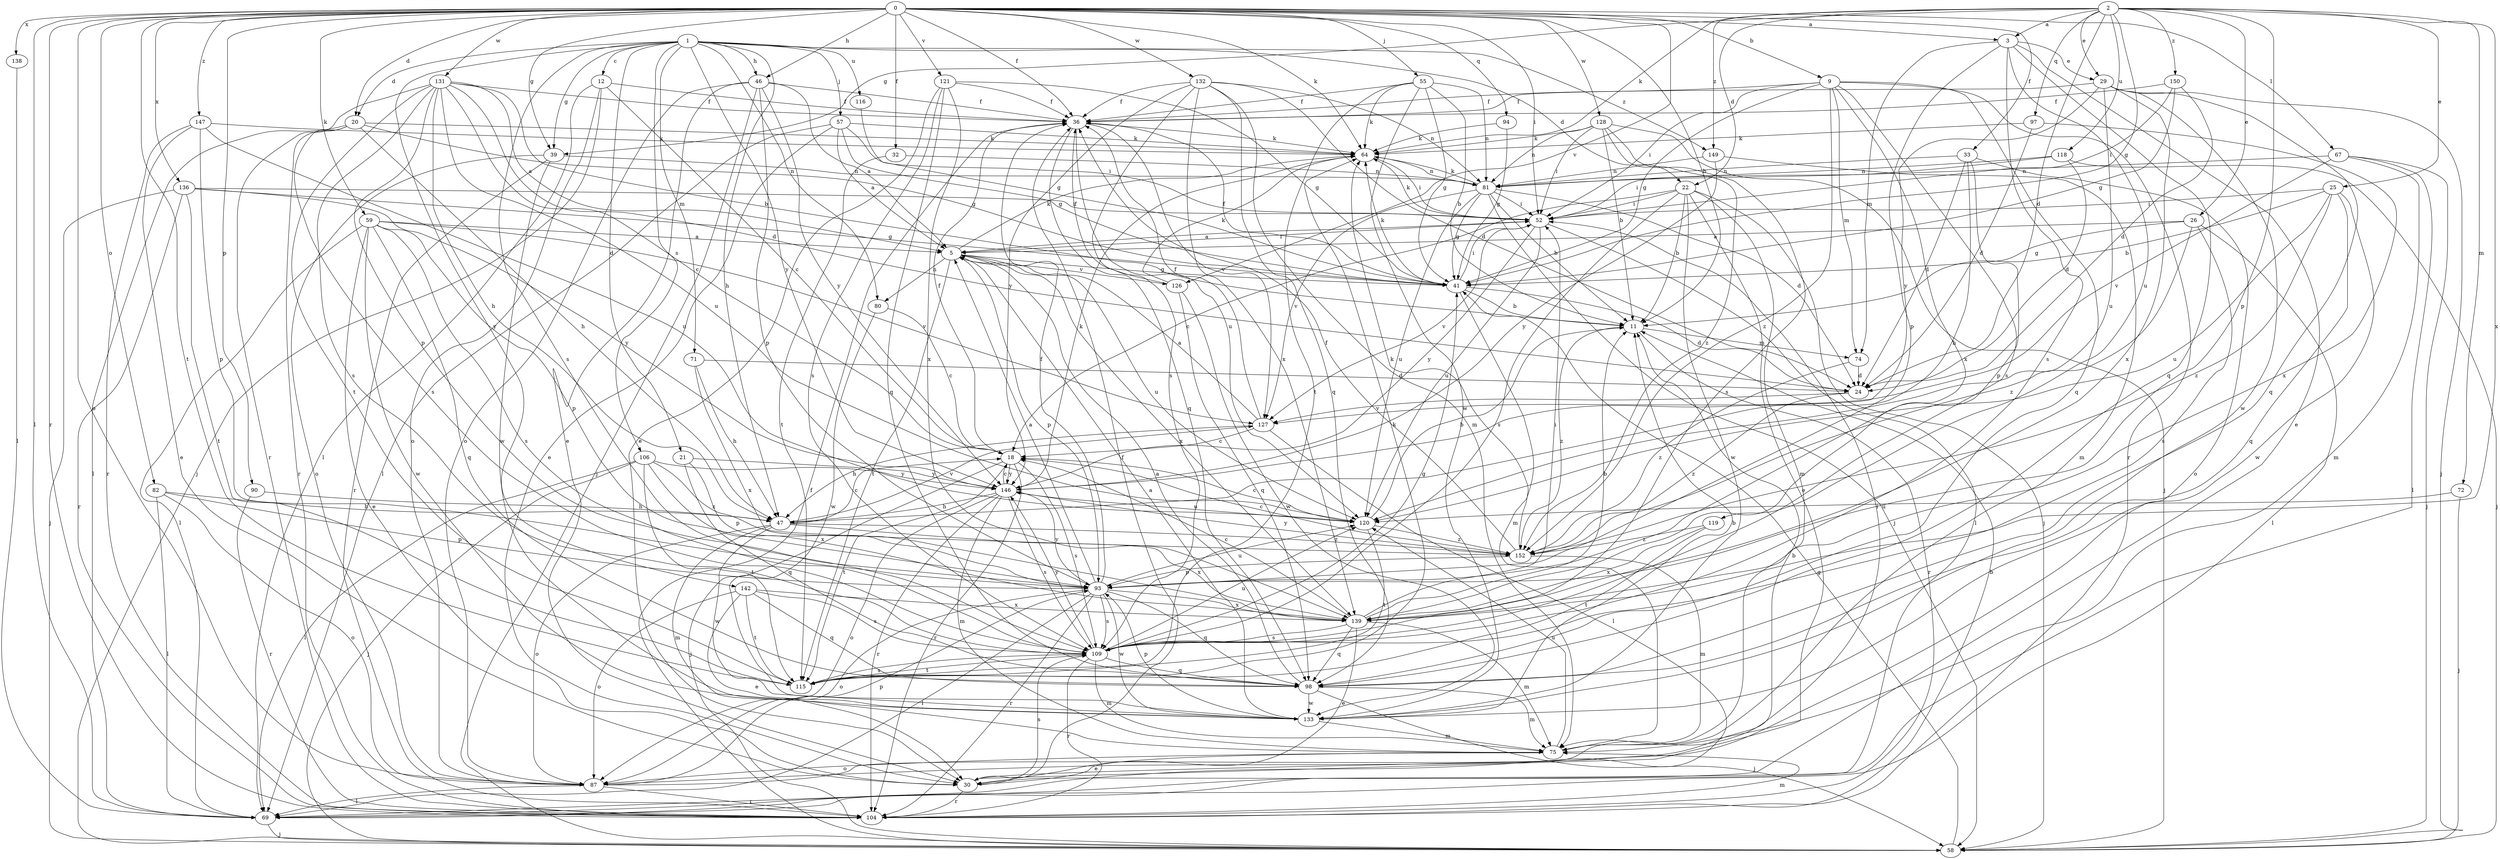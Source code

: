 strict digraph  {
0;
1;
2;
3;
5;
9;
11;
12;
18;
20;
21;
22;
24;
25;
26;
29;
30;
32;
33;
36;
39;
41;
46;
47;
52;
55;
57;
58;
59;
64;
67;
69;
71;
72;
74;
75;
80;
81;
82;
87;
90;
93;
94;
97;
98;
104;
106;
109;
115;
116;
118;
119;
120;
121;
126;
127;
128;
131;
132;
133;
136;
138;
139;
142;
146;
147;
149;
150;
152;
0 -> 3  [label=a];
0 -> 9  [label=b];
0 -> 11  [label=b];
0 -> 20  [label=d];
0 -> 32  [label=f];
0 -> 33  [label=f];
0 -> 36  [label=f];
0 -> 39  [label=g];
0 -> 46  [label=h];
0 -> 52  [label=i];
0 -> 55  [label=j];
0 -> 59  [label=k];
0 -> 64  [label=k];
0 -> 67  [label=l];
0 -> 69  [label=l];
0 -> 82  [label=o];
0 -> 87  [label=o];
0 -> 90  [label=p];
0 -> 94  [label=q];
0 -> 104  [label=r];
0 -> 115  [label=t];
0 -> 121  [label=v];
0 -> 126  [label=v];
0 -> 128  [label=w];
0 -> 131  [label=w];
0 -> 132  [label=w];
0 -> 136  [label=x];
0 -> 138  [label=x];
0 -> 147  [label=z];
1 -> 12  [label=c];
1 -> 20  [label=d];
1 -> 21  [label=d];
1 -> 22  [label=d];
1 -> 39  [label=g];
1 -> 46  [label=h];
1 -> 47  [label=h];
1 -> 57  [label=j];
1 -> 71  [label=m];
1 -> 80  [label=n];
1 -> 106  [label=s];
1 -> 109  [label=s];
1 -> 116  [label=u];
1 -> 142  [label=y];
1 -> 146  [label=y];
1 -> 149  [label=z];
2 -> 3  [label=a];
2 -> 22  [label=d];
2 -> 24  [label=d];
2 -> 25  [label=e];
2 -> 26  [label=e];
2 -> 29  [label=e];
2 -> 39  [label=g];
2 -> 41  [label=g];
2 -> 64  [label=k];
2 -> 72  [label=m];
2 -> 93  [label=p];
2 -> 97  [label=q];
2 -> 118  [label=u];
2 -> 139  [label=x];
2 -> 149  [label=z];
2 -> 150  [label=z];
3 -> 29  [label=e];
3 -> 30  [label=e];
3 -> 74  [label=m];
3 -> 93  [label=p];
3 -> 98  [label=q];
3 -> 109  [label=s];
3 -> 119  [label=u];
5 -> 41  [label=g];
5 -> 52  [label=i];
5 -> 64  [label=k];
5 -> 80  [label=n];
5 -> 93  [label=p];
5 -> 115  [label=t];
5 -> 120  [label=u];
5 -> 126  [label=v];
5 -> 139  [label=x];
9 -> 36  [label=f];
9 -> 41  [label=g];
9 -> 52  [label=i];
9 -> 74  [label=m];
9 -> 98  [label=q];
9 -> 104  [label=r];
9 -> 109  [label=s];
9 -> 139  [label=x];
9 -> 152  [label=z];
11 -> 74  [label=m];
11 -> 104  [label=r];
11 -> 152  [label=z];
12 -> 18  [label=c];
12 -> 36  [label=f];
12 -> 58  [label=j];
12 -> 69  [label=l];
12 -> 87  [label=o];
18 -> 36  [label=f];
18 -> 58  [label=j];
18 -> 104  [label=r];
18 -> 109  [label=s];
18 -> 115  [label=t];
18 -> 146  [label=y];
20 -> 41  [label=g];
20 -> 47  [label=h];
20 -> 64  [label=k];
20 -> 69  [label=l];
20 -> 104  [label=r];
20 -> 109  [label=s];
21 -> 93  [label=p];
21 -> 98  [label=q];
21 -> 146  [label=y];
22 -> 11  [label=b];
22 -> 18  [label=c];
22 -> 30  [label=e];
22 -> 52  [label=i];
22 -> 58  [label=j];
22 -> 75  [label=m];
22 -> 109  [label=s];
22 -> 133  [label=w];
24 -> 127  [label=v];
24 -> 152  [label=z];
25 -> 11  [label=b];
25 -> 52  [label=i];
25 -> 98  [label=q];
25 -> 120  [label=u];
25 -> 133  [label=w];
25 -> 152  [label=z];
26 -> 5  [label=a];
26 -> 41  [label=g];
26 -> 69  [label=l];
26 -> 109  [label=s];
26 -> 152  [label=z];
29 -> 36  [label=f];
29 -> 58  [label=j];
29 -> 98  [label=q];
29 -> 120  [label=u];
29 -> 133  [label=w];
29 -> 139  [label=x];
29 -> 146  [label=y];
30 -> 11  [label=b];
30 -> 36  [label=f];
30 -> 104  [label=r];
30 -> 109  [label=s];
32 -> 81  [label=n];
32 -> 115  [label=t];
33 -> 24  [label=d];
33 -> 47  [label=h];
33 -> 81  [label=n];
33 -> 87  [label=o];
33 -> 93  [label=p];
36 -> 64  [label=k];
36 -> 98  [label=q];
36 -> 120  [label=u];
36 -> 127  [label=v];
39 -> 81  [label=n];
39 -> 87  [label=o];
39 -> 104  [label=r];
39 -> 133  [label=w];
41 -> 11  [label=b];
41 -> 24  [label=d];
41 -> 36  [label=f];
41 -> 52  [label=i];
41 -> 64  [label=k];
41 -> 75  [label=m];
46 -> 5  [label=a];
46 -> 30  [label=e];
46 -> 36  [label=f];
46 -> 58  [label=j];
46 -> 87  [label=o];
46 -> 93  [label=p];
46 -> 146  [label=y];
47 -> 18  [label=c];
47 -> 75  [label=m];
47 -> 87  [label=o];
47 -> 127  [label=v];
47 -> 133  [label=w];
47 -> 139  [label=x];
47 -> 152  [label=z];
52 -> 5  [label=a];
52 -> 64  [label=k];
52 -> 69  [label=l];
52 -> 120  [label=u];
52 -> 127  [label=v];
52 -> 146  [label=y];
55 -> 11  [label=b];
55 -> 36  [label=f];
55 -> 41  [label=g];
55 -> 64  [label=k];
55 -> 81  [label=n];
55 -> 115  [label=t];
55 -> 133  [label=w];
57 -> 5  [label=a];
57 -> 30  [label=e];
57 -> 41  [label=g];
57 -> 52  [label=i];
57 -> 64  [label=k];
57 -> 69  [label=l];
58 -> 36  [label=f];
58 -> 41  [label=g];
59 -> 5  [label=a];
59 -> 30  [label=e];
59 -> 69  [label=l];
59 -> 93  [label=p];
59 -> 98  [label=q];
59 -> 109  [label=s];
59 -> 127  [label=v];
59 -> 133  [label=w];
64 -> 52  [label=i];
64 -> 81  [label=n];
67 -> 58  [label=j];
67 -> 69  [label=l];
67 -> 75  [label=m];
67 -> 81  [label=n];
67 -> 127  [label=v];
69 -> 58  [label=j];
71 -> 24  [label=d];
71 -> 47  [label=h];
71 -> 139  [label=x];
72 -> 58  [label=j];
72 -> 120  [label=u];
74 -> 24  [label=d];
74 -> 152  [label=z];
75 -> 30  [label=e];
75 -> 87  [label=o];
75 -> 120  [label=u];
80 -> 18  [label=c];
80 -> 133  [label=w];
81 -> 11  [label=b];
81 -> 24  [label=d];
81 -> 41  [label=g];
81 -> 52  [label=i];
81 -> 58  [label=j];
81 -> 64  [label=k];
81 -> 120  [label=u];
81 -> 127  [label=v];
82 -> 47  [label=h];
82 -> 69  [label=l];
82 -> 87  [label=o];
82 -> 93  [label=p];
87 -> 52  [label=i];
87 -> 69  [label=l];
87 -> 93  [label=p];
87 -> 104  [label=r];
90 -> 47  [label=h];
90 -> 104  [label=r];
93 -> 5  [label=a];
93 -> 36  [label=f];
93 -> 69  [label=l];
93 -> 87  [label=o];
93 -> 98  [label=q];
93 -> 104  [label=r];
93 -> 109  [label=s];
93 -> 120  [label=u];
93 -> 133  [label=w];
93 -> 139  [label=x];
93 -> 146  [label=y];
94 -> 41  [label=g];
94 -> 64  [label=k];
97 -> 24  [label=d];
97 -> 64  [label=k];
97 -> 139  [label=x];
98 -> 5  [label=a];
98 -> 58  [label=j];
98 -> 75  [label=m];
98 -> 133  [label=w];
104 -> 11  [label=b];
104 -> 75  [label=m];
106 -> 58  [label=j];
106 -> 69  [label=l];
106 -> 115  [label=t];
106 -> 139  [label=x];
106 -> 146  [label=y];
106 -> 152  [label=z];
109 -> 41  [label=g];
109 -> 75  [label=m];
109 -> 98  [label=q];
109 -> 104  [label=r];
109 -> 115  [label=t];
109 -> 120  [label=u];
109 -> 146  [label=y];
115 -> 64  [label=k];
115 -> 109  [label=s];
116 -> 41  [label=g];
118 -> 24  [label=d];
118 -> 52  [label=i];
118 -> 58  [label=j];
118 -> 81  [label=n];
119 -> 115  [label=t];
119 -> 139  [label=x];
119 -> 152  [label=z];
120 -> 11  [label=b];
120 -> 18  [label=c];
120 -> 115  [label=t];
120 -> 152  [label=z];
121 -> 30  [label=e];
121 -> 36  [label=f];
121 -> 41  [label=g];
121 -> 98  [label=q];
121 -> 109  [label=s];
121 -> 139  [label=x];
126 -> 36  [label=f];
126 -> 64  [label=k];
126 -> 98  [label=q];
126 -> 133  [label=w];
127 -> 5  [label=a];
127 -> 18  [label=c];
127 -> 36  [label=f];
127 -> 47  [label=h];
127 -> 69  [label=l];
128 -> 11  [label=b];
128 -> 52  [label=i];
128 -> 58  [label=j];
128 -> 64  [label=k];
128 -> 81  [label=n];
128 -> 109  [label=s];
128 -> 152  [label=z];
131 -> 5  [label=a];
131 -> 11  [label=b];
131 -> 18  [label=c];
131 -> 24  [label=d];
131 -> 36  [label=f];
131 -> 47  [label=h];
131 -> 93  [label=p];
131 -> 104  [label=r];
131 -> 109  [label=s];
131 -> 115  [label=t];
131 -> 120  [label=u];
132 -> 24  [label=d];
132 -> 36  [label=f];
132 -> 75  [label=m];
132 -> 81  [label=n];
132 -> 98  [label=q];
132 -> 109  [label=s];
132 -> 139  [label=x];
132 -> 146  [label=y];
133 -> 5  [label=a];
133 -> 11  [label=b];
133 -> 75  [label=m];
133 -> 93  [label=p];
136 -> 41  [label=g];
136 -> 52  [label=i];
136 -> 58  [label=j];
136 -> 104  [label=r];
136 -> 115  [label=t];
136 -> 146  [label=y];
138 -> 69  [label=l];
139 -> 11  [label=b];
139 -> 18  [label=c];
139 -> 30  [label=e];
139 -> 52  [label=i];
139 -> 75  [label=m];
139 -> 98  [label=q];
139 -> 109  [label=s];
142 -> 30  [label=e];
142 -> 87  [label=o];
142 -> 98  [label=q];
142 -> 109  [label=s];
142 -> 115  [label=t];
142 -> 139  [label=x];
146 -> 18  [label=c];
146 -> 47  [label=h];
146 -> 64  [label=k];
146 -> 75  [label=m];
146 -> 87  [label=o];
146 -> 104  [label=r];
146 -> 109  [label=s];
146 -> 120  [label=u];
147 -> 30  [label=e];
147 -> 64  [label=k];
147 -> 93  [label=p];
147 -> 104  [label=r];
147 -> 120  [label=u];
149 -> 75  [label=m];
149 -> 81  [label=n];
149 -> 146  [label=y];
150 -> 24  [label=d];
150 -> 36  [label=f];
150 -> 41  [label=g];
150 -> 52  [label=i];
152 -> 18  [label=c];
152 -> 36  [label=f];
152 -> 64  [label=k];
152 -> 75  [label=m];
152 -> 93  [label=p];
152 -> 146  [label=y];
}
